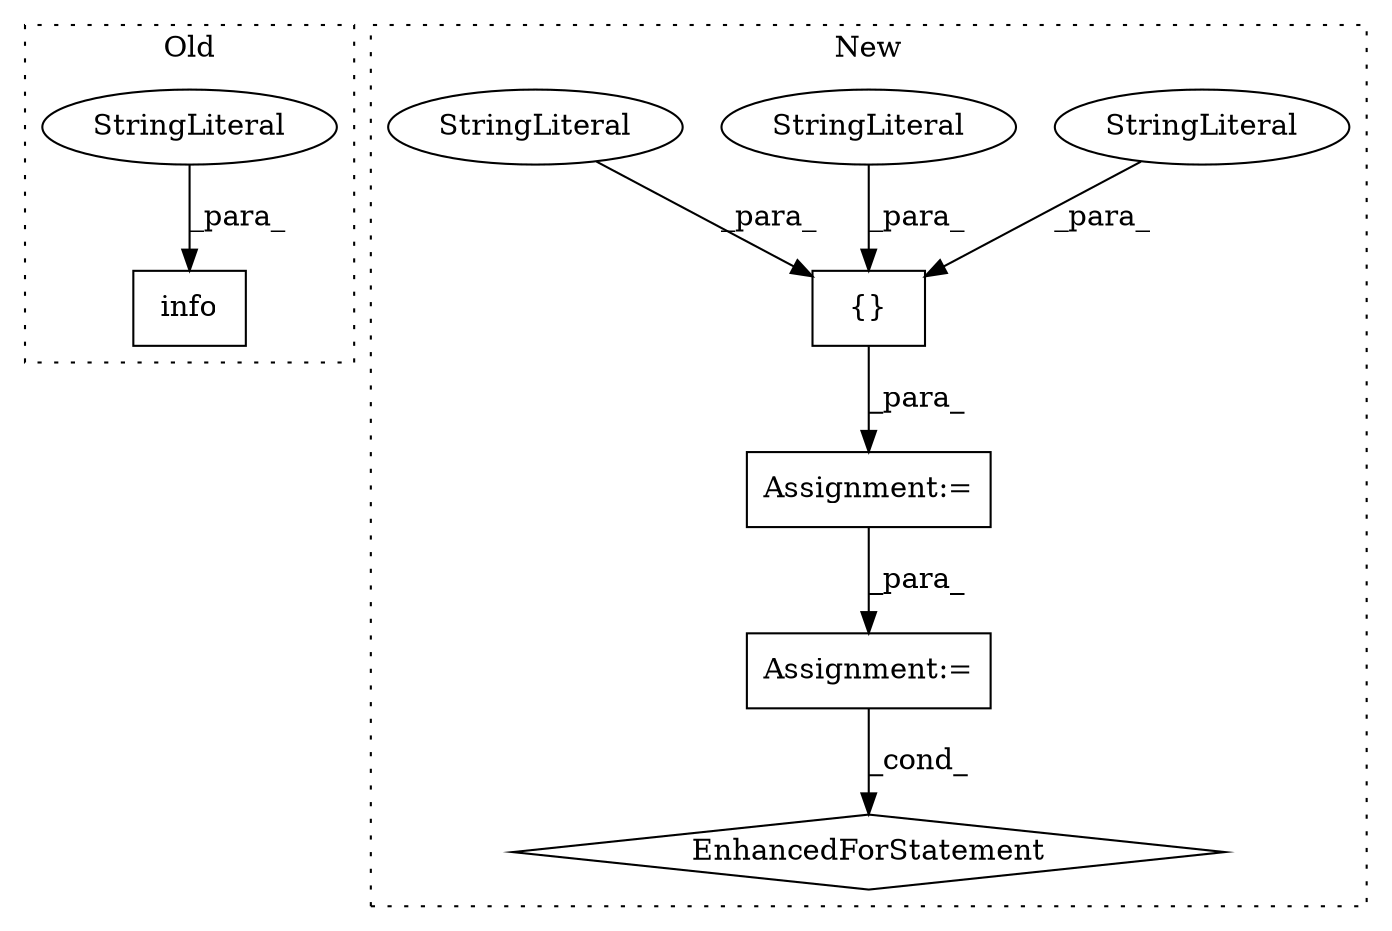 digraph G {
subgraph cluster0 {
1 [label="info" a="32" s="2746,2793" l="5,1" shape="box"];
4 [label="StringLiteral" a="45" s="2751" l="42" shape="ellipse"];
label = "Old";
style="dotted";
}
subgraph cluster1 {
2 [label="{}" a="4" s="2557,2624" l="1,1" shape="box"];
3 [label="Assignment:=" a="7" s="2631,2725" l="53,2" shape="box"];
5 [label="Assignment:=" a="7" s="2544" l="1" shape="box"];
6 [label="StringLiteral" a="45" s="2584" l="18" shape="ellipse"];
7 [label="StringLiteral" a="45" s="2558" l="25" shape="ellipse"];
8 [label="StringLiteral" a="45" s="2603" l="21" shape="ellipse"];
9 [label="EnhancedForStatement" a="70" s="2631,2725" l="53,2" shape="diamond"];
label = "New";
style="dotted";
}
2 -> 5 [label="_para_"];
3 -> 9 [label="_cond_"];
4 -> 1 [label="_para_"];
5 -> 3 [label="_para_"];
6 -> 2 [label="_para_"];
7 -> 2 [label="_para_"];
8 -> 2 [label="_para_"];
}
